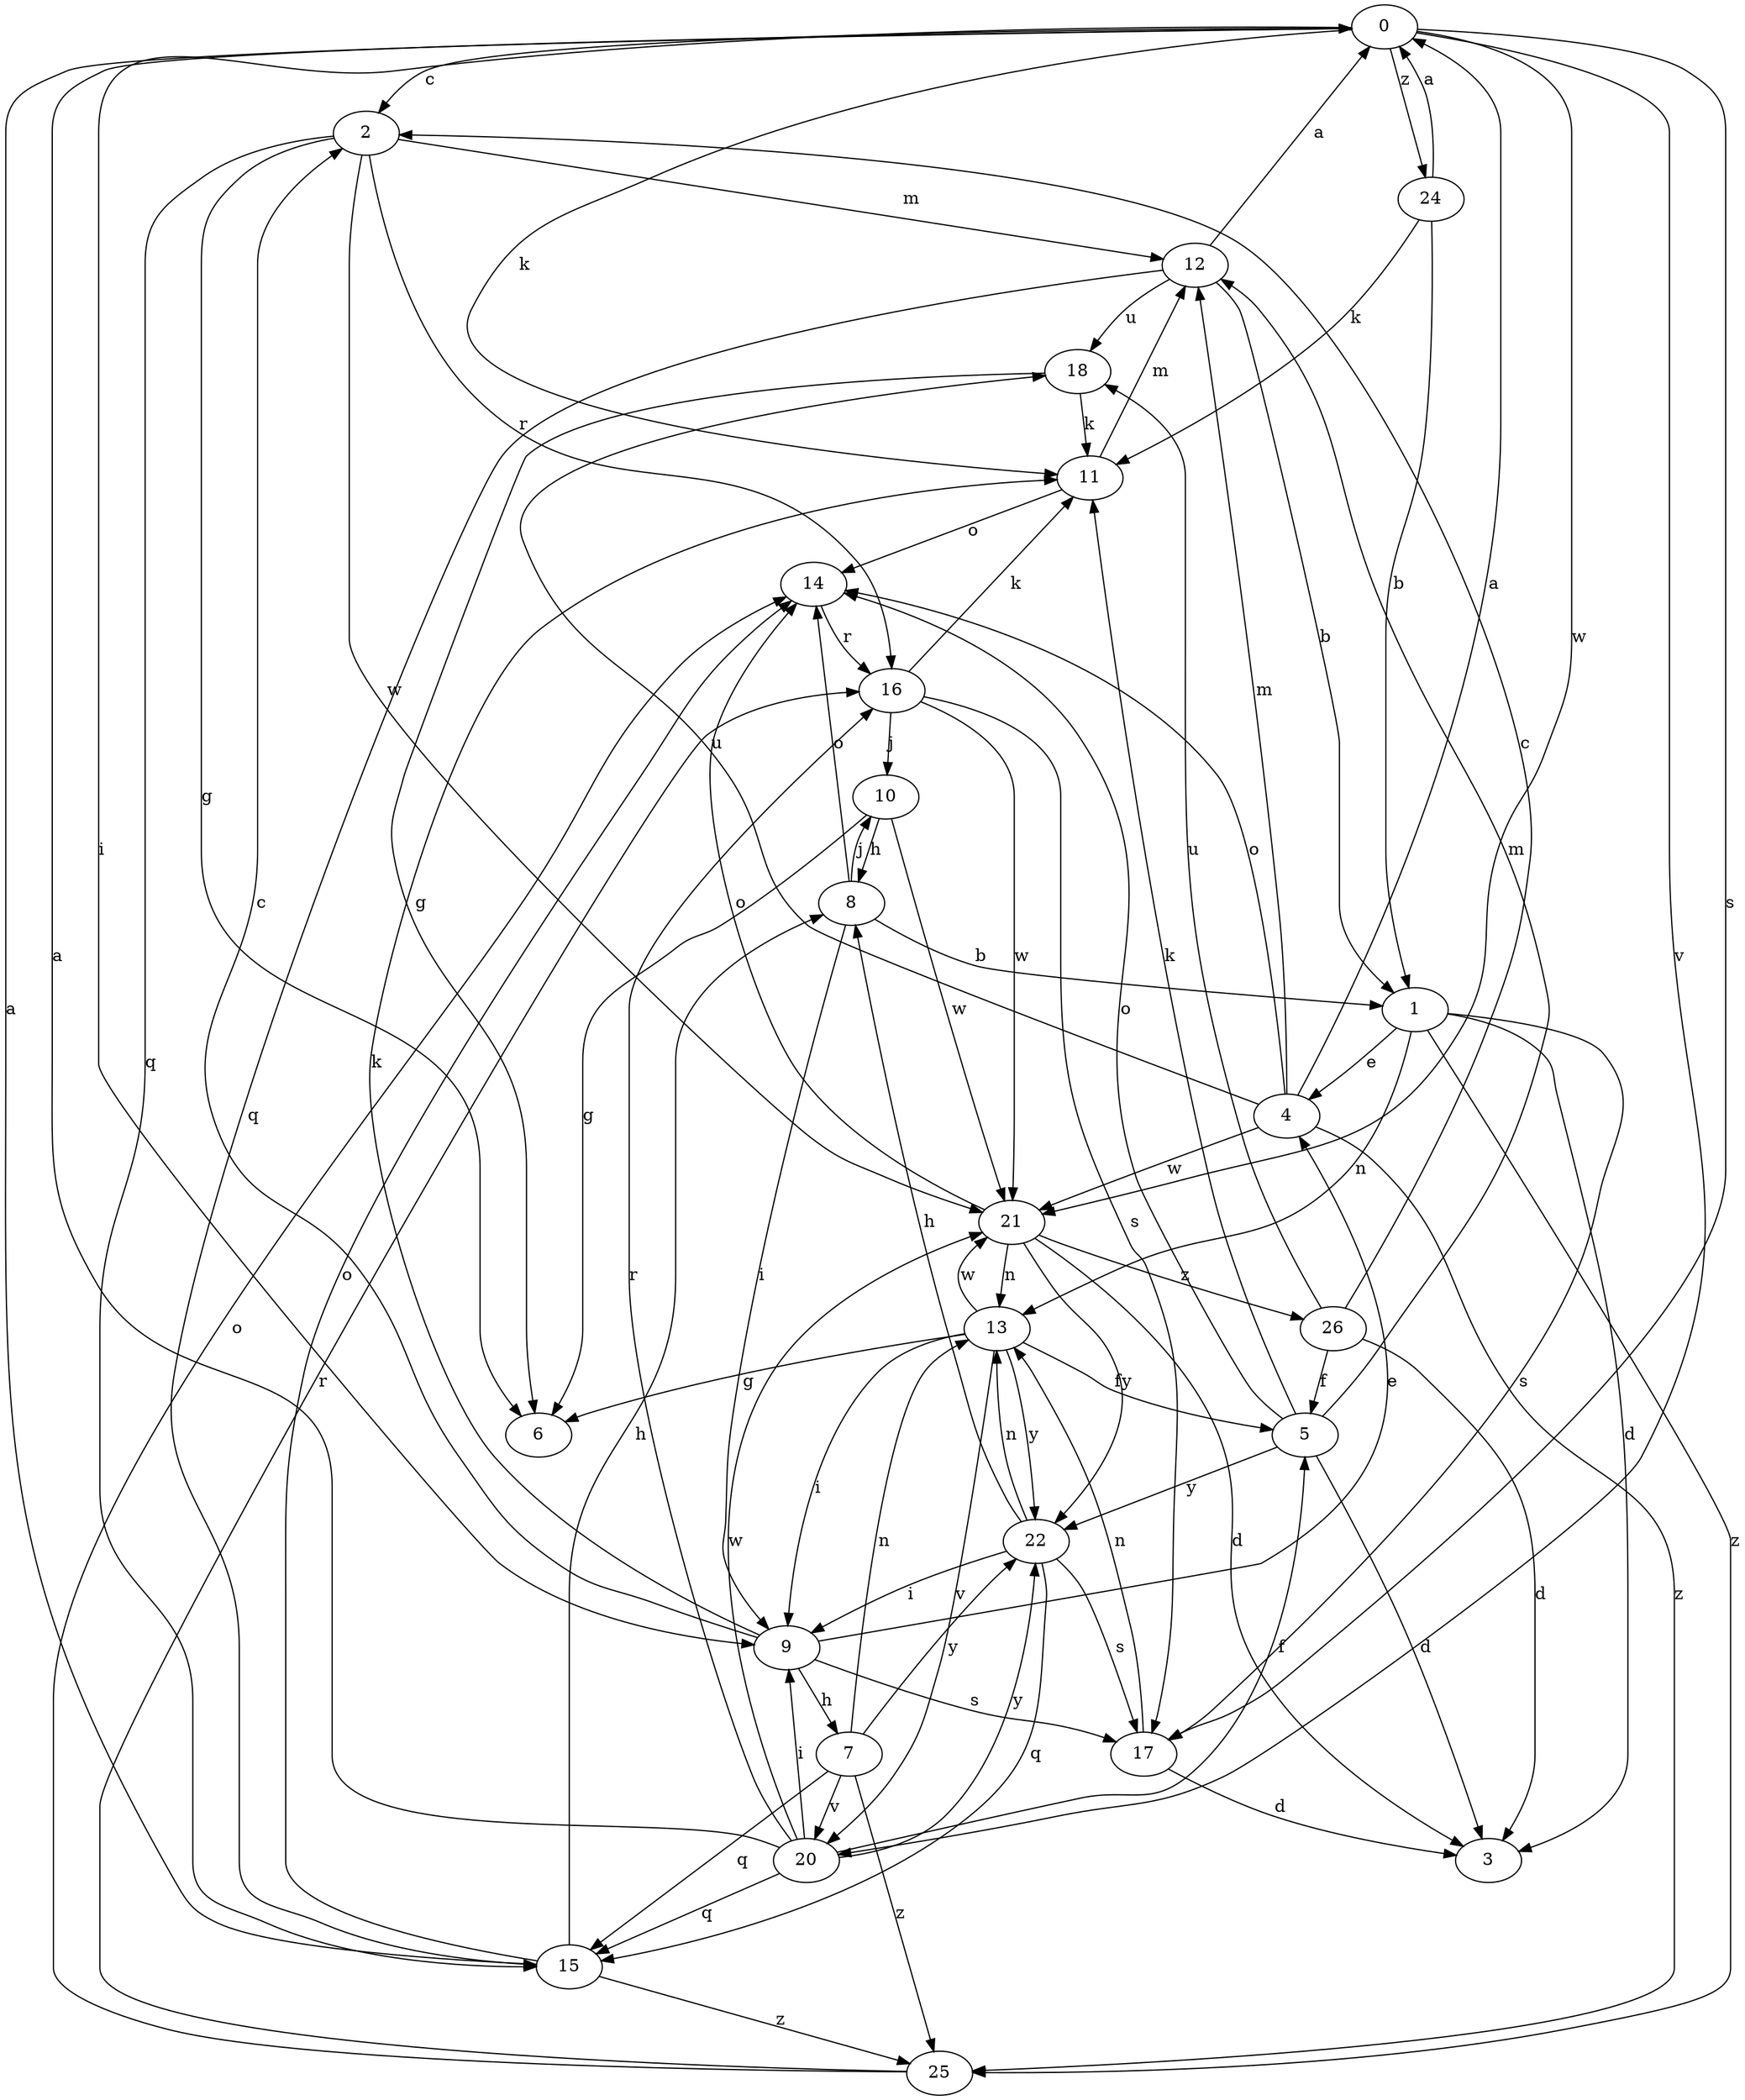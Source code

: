 strict digraph  {
0;
1;
2;
3;
4;
5;
6;
7;
8;
9;
10;
11;
12;
13;
14;
15;
16;
17;
18;
20;
21;
22;
24;
25;
26;
0 -> 2  [label=c];
0 -> 9  [label=i];
0 -> 11  [label=k];
0 -> 17  [label=s];
0 -> 20  [label=v];
0 -> 21  [label=w];
0 -> 24  [label=z];
1 -> 3  [label=d];
1 -> 4  [label=e];
1 -> 13  [label=n];
1 -> 17  [label=s];
1 -> 25  [label=z];
2 -> 6  [label=g];
2 -> 12  [label=m];
2 -> 15  [label=q];
2 -> 16  [label=r];
2 -> 21  [label=w];
4 -> 0  [label=a];
4 -> 12  [label=m];
4 -> 14  [label=o];
4 -> 18  [label=u];
4 -> 21  [label=w];
4 -> 25  [label=z];
5 -> 3  [label=d];
5 -> 11  [label=k];
5 -> 12  [label=m];
5 -> 14  [label=o];
5 -> 22  [label=y];
7 -> 13  [label=n];
7 -> 15  [label=q];
7 -> 20  [label=v];
7 -> 22  [label=y];
7 -> 25  [label=z];
8 -> 1  [label=b];
8 -> 9  [label=i];
8 -> 10  [label=j];
8 -> 14  [label=o];
9 -> 2  [label=c];
9 -> 4  [label=e];
9 -> 7  [label=h];
9 -> 11  [label=k];
9 -> 17  [label=s];
10 -> 6  [label=g];
10 -> 8  [label=h];
10 -> 21  [label=w];
11 -> 12  [label=m];
11 -> 14  [label=o];
12 -> 0  [label=a];
12 -> 1  [label=b];
12 -> 15  [label=q];
12 -> 18  [label=u];
13 -> 5  [label=f];
13 -> 6  [label=g];
13 -> 9  [label=i];
13 -> 20  [label=v];
13 -> 21  [label=w];
13 -> 22  [label=y];
14 -> 16  [label=r];
15 -> 0  [label=a];
15 -> 8  [label=h];
15 -> 14  [label=o];
15 -> 25  [label=z];
16 -> 10  [label=j];
16 -> 11  [label=k];
16 -> 17  [label=s];
16 -> 21  [label=w];
17 -> 3  [label=d];
17 -> 13  [label=n];
18 -> 6  [label=g];
18 -> 11  [label=k];
20 -> 0  [label=a];
20 -> 5  [label=f];
20 -> 9  [label=i];
20 -> 15  [label=q];
20 -> 16  [label=r];
20 -> 21  [label=w];
20 -> 22  [label=y];
21 -> 3  [label=d];
21 -> 13  [label=n];
21 -> 14  [label=o];
21 -> 22  [label=y];
21 -> 26  [label=z];
22 -> 8  [label=h];
22 -> 9  [label=i];
22 -> 13  [label=n];
22 -> 15  [label=q];
22 -> 17  [label=s];
24 -> 0  [label=a];
24 -> 1  [label=b];
24 -> 11  [label=k];
25 -> 14  [label=o];
25 -> 16  [label=r];
26 -> 2  [label=c];
26 -> 3  [label=d];
26 -> 5  [label=f];
26 -> 18  [label=u];
}
